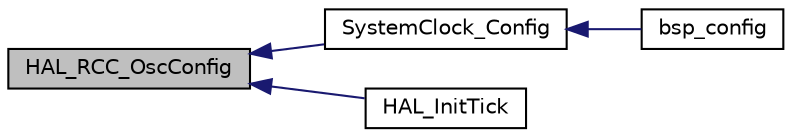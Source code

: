 digraph "HAL_RCC_OscConfig"
{
  edge [fontname="Helvetica",fontsize="10",labelfontname="Helvetica",labelfontsize="10"];
  node [fontname="Helvetica",fontsize="10",shape=record];
  rankdir="LR";
  Node7 [label="HAL_RCC_OscConfig",height=0.2,width=0.4,color="black", fillcolor="grey75", style="filled", fontcolor="black"];
  Node7 -> Node8 [dir="back",color="midnightblue",fontsize="10",style="solid",fontname="Helvetica"];
  Node8 [label="SystemClock_Config",height=0.2,width=0.4,color="black", fillcolor="white", style="filled",URL="$bsp_8c.html#a70af21c671abfcc773614a9a4f63d920",tooltip="System Clock Configuration The system Clock is configured as follow : System Clock source = PLL (HSE)..."];
  Node8 -> Node9 [dir="back",color="midnightblue",fontsize="10",style="solid",fontname="Helvetica"];
  Node9 [label="bsp_config",height=0.2,width=0.4,color="black", fillcolor="white", style="filled",URL="$bsp_8c.html#a1daad6f02d05b6715108e804f68c3d21"];
  Node7 -> Node10 [dir="back",color="midnightblue",fontsize="10",style="solid",fontname="Helvetica"];
  Node10 [label="HAL_InitTick",height=0.2,width=0.4,color="black", fillcolor="white", style="filled",URL="$group___h_a_l___time_base___r_t_c___alarm___template.html#ga879cdb21ef051eb81ec51c18147397d5",tooltip="This function configures the RTC_ALARMA as a time base source. "];
}
